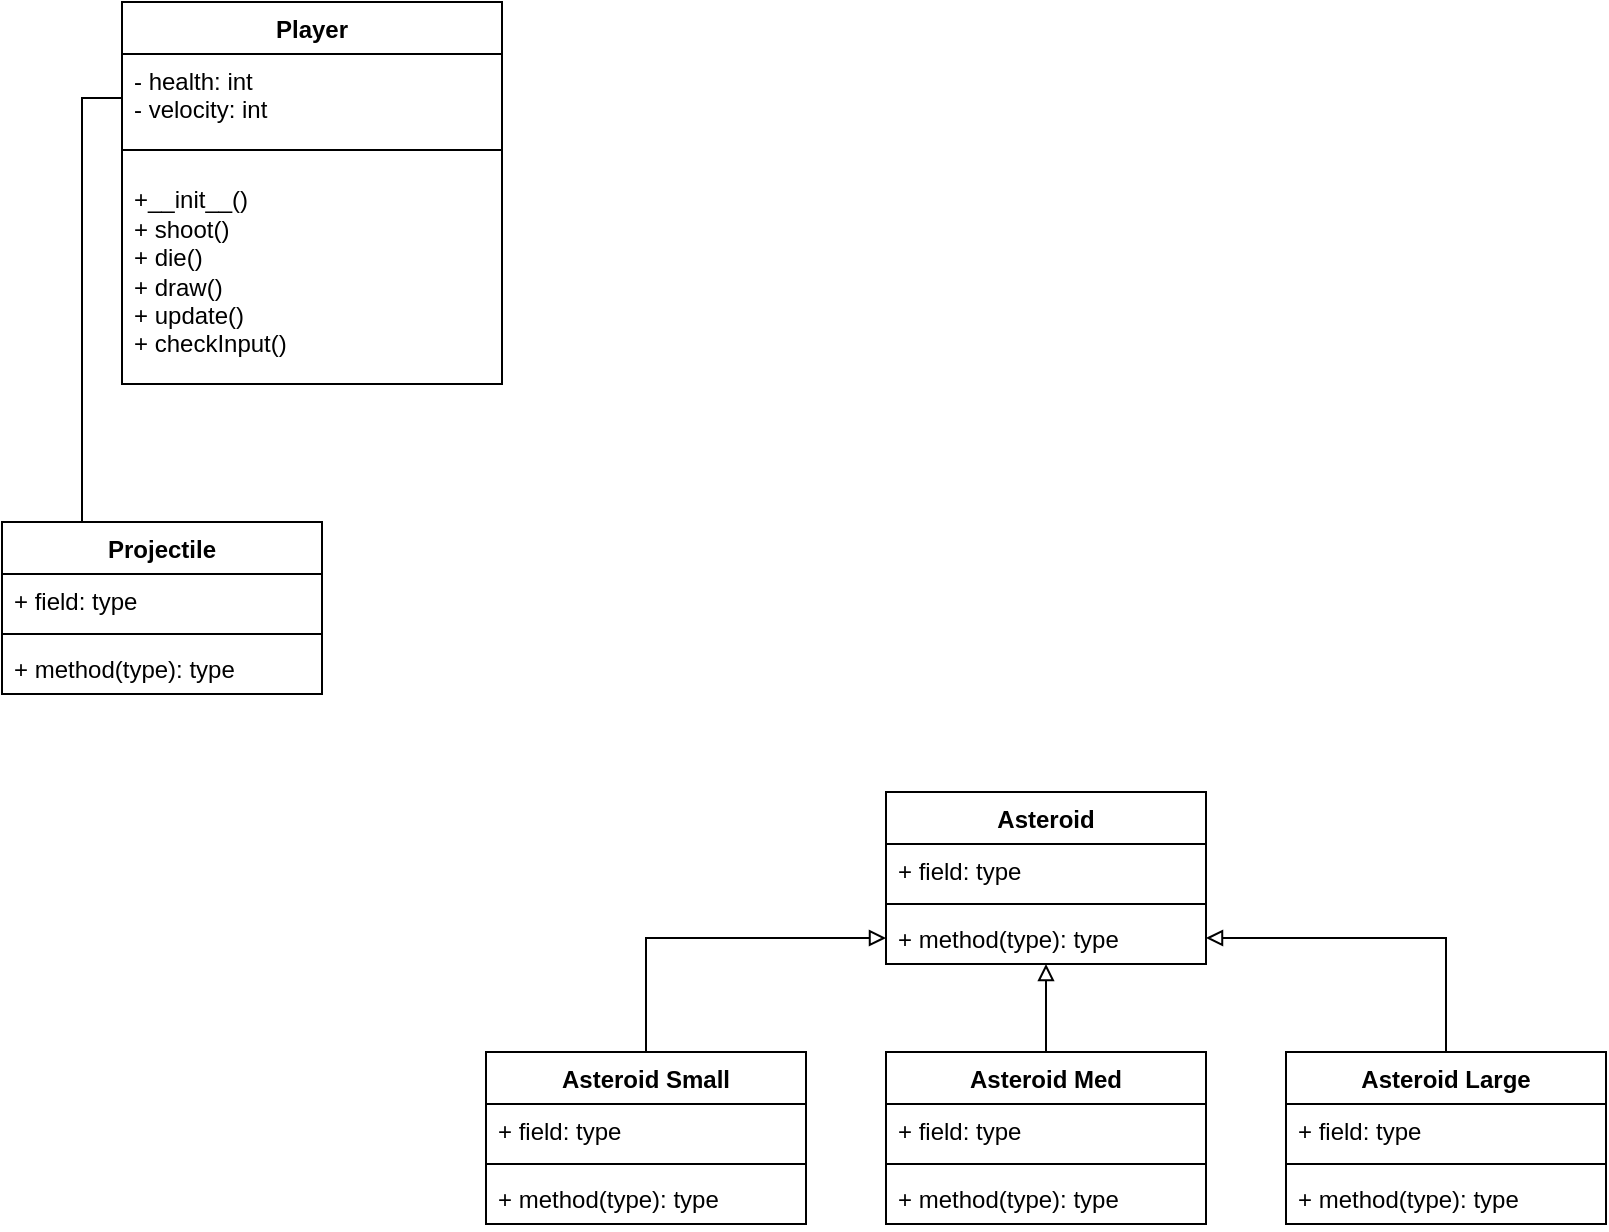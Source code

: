 <mxfile version="20.5.3" type="embed"><diagram name="Page-1" id="uJlZZ8GzOuchY80w957W"><mxGraphModel dx="1088" dy="561" grid="0" gridSize="10" guides="1" tooltips="1" connect="1" arrows="1" fold="1" page="1" pageScale="1" pageWidth="850" pageHeight="1100" math="0" shadow="0"><root><mxCell id="0"/><mxCell id="1" parent="0"/><mxCell id="S6WL_8YAi1D2qai2WmP8-15" value="Asteroid" style="swimlane;fontStyle=1;align=center;verticalAlign=top;childLayout=stackLayout;horizontal=1;startSize=26;horizontalStack=0;resizeParent=1;resizeParentMax=0;resizeLast=0;collapsible=1;marginBottom=0;whiteSpace=wrap;html=1;" parent="1" vertex="1"><mxGeometry x="452" y="405" width="160" height="86" as="geometry"/></mxCell><mxCell id="S6WL_8YAi1D2qai2WmP8-16" value="+ field: type" style="text;strokeColor=none;fillColor=none;align=left;verticalAlign=top;spacingLeft=4;spacingRight=4;overflow=hidden;rotatable=0;points=[[0,0.5],[1,0.5]];portConstraint=eastwest;whiteSpace=wrap;html=1;" parent="S6WL_8YAi1D2qai2WmP8-15" vertex="1"><mxGeometry y="26" width="160" height="26" as="geometry"/></mxCell><mxCell id="S6WL_8YAi1D2qai2WmP8-17" value="" style="line;strokeWidth=1;fillColor=none;align=left;verticalAlign=middle;spacingTop=-1;spacingLeft=3;spacingRight=3;rotatable=0;labelPosition=right;points=[];portConstraint=eastwest;strokeColor=inherit;" parent="S6WL_8YAi1D2qai2WmP8-15" vertex="1"><mxGeometry y="52" width="160" height="8" as="geometry"/></mxCell><mxCell id="S6WL_8YAi1D2qai2WmP8-18" value="+ method(type): type" style="text;strokeColor=none;fillColor=none;align=left;verticalAlign=top;spacingLeft=4;spacingRight=4;overflow=hidden;rotatable=0;points=[[0,0.5],[1,0.5]];portConstraint=eastwest;whiteSpace=wrap;html=1;" parent="S6WL_8YAi1D2qai2WmP8-15" vertex="1"><mxGeometry y="60" width="160" height="26" as="geometry"/></mxCell><mxCell id="S6WL_8YAi1D2qai2WmP8-19" value="Player" style="swimlane;fontStyle=1;align=center;verticalAlign=top;childLayout=stackLayout;horizontal=1;startSize=26;horizontalStack=0;resizeParent=1;resizeParentMax=0;resizeLast=0;collapsible=1;marginBottom=0;whiteSpace=wrap;html=1;" parent="1" vertex="1"><mxGeometry x="70" y="10" width="190" height="191" as="geometry"/></mxCell><mxCell id="S6WL_8YAi1D2qai2WmP8-20" value="&lt;div&gt;- health: int&lt;/div&gt;&lt;div&gt;- velocity: int&lt;/div&gt;" style="text;strokeColor=none;fillColor=none;align=left;verticalAlign=top;spacingLeft=4;spacingRight=4;overflow=hidden;rotatable=0;points=[[0,0.5],[1,0.5]];portConstraint=eastwest;whiteSpace=wrap;html=1;" parent="S6WL_8YAi1D2qai2WmP8-19" vertex="1"><mxGeometry y="26" width="190" height="44" as="geometry"/></mxCell><mxCell id="S6WL_8YAi1D2qai2WmP8-21" value="" style="line;strokeWidth=1;fillColor=none;align=left;verticalAlign=middle;spacingTop=-1;spacingLeft=3;spacingRight=3;rotatable=0;labelPosition=right;points=[];portConstraint=eastwest;strokeColor=inherit;" parent="S6WL_8YAi1D2qai2WmP8-19" vertex="1"><mxGeometry y="70" width="190" height="8" as="geometry"/></mxCell><mxCell id="S6WL_8YAi1D2qai2WmP8-22" value="&lt;div&gt;+__init__()&lt;/div&gt;&lt;div&gt;+ shoot()&lt;br&gt;&lt;/div&gt;&lt;div&gt;+ die()&lt;br&gt;&lt;/div&gt;&lt;div&gt;+ draw()&lt;/div&gt;&lt;div&gt;+ update()&lt;/div&gt;&lt;div&gt;+ checkInput()&lt;/div&gt;" style="text;strokeColor=none;fillColor=none;align=left;verticalAlign=middle;spacingLeft=4;spacingRight=4;overflow=hidden;rotatable=0;points=[[0,0.5],[1,0.5]];portConstraint=eastwest;whiteSpace=wrap;html=1;strokeWidth=1;horizontal=1;" parent="S6WL_8YAi1D2qai2WmP8-19" vertex="1"><mxGeometry y="78" width="190" height="113" as="geometry"/></mxCell><mxCell id="S6WL_8YAi1D2qai2WmP8-23" value="Asteroid Small" style="swimlane;fontStyle=1;align=center;verticalAlign=top;childLayout=stackLayout;horizontal=1;startSize=26;horizontalStack=0;resizeParent=1;resizeParentMax=0;resizeLast=0;collapsible=1;marginBottom=0;whiteSpace=wrap;html=1;" parent="1" vertex="1"><mxGeometry x="252" y="535" width="160" height="86" as="geometry"/></mxCell><mxCell id="S6WL_8YAi1D2qai2WmP8-24" value="+ field: type" style="text;strokeColor=none;fillColor=none;align=left;verticalAlign=top;spacingLeft=4;spacingRight=4;overflow=hidden;rotatable=0;points=[[0,0.5],[1,0.5]];portConstraint=eastwest;whiteSpace=wrap;html=1;" parent="S6WL_8YAi1D2qai2WmP8-23" vertex="1"><mxGeometry y="26" width="160" height="26" as="geometry"/></mxCell><mxCell id="S6WL_8YAi1D2qai2WmP8-25" value="" style="line;strokeWidth=1;fillColor=none;align=left;verticalAlign=middle;spacingTop=-1;spacingLeft=3;spacingRight=3;rotatable=0;labelPosition=right;points=[];portConstraint=eastwest;strokeColor=inherit;" parent="S6WL_8YAi1D2qai2WmP8-23" vertex="1"><mxGeometry y="52" width="160" height="8" as="geometry"/></mxCell><mxCell id="S6WL_8YAi1D2qai2WmP8-26" value="+ method(type): type" style="text;strokeColor=none;fillColor=none;align=left;verticalAlign=top;spacingLeft=4;spacingRight=4;overflow=hidden;rotatable=0;points=[[0,0.5],[1,0.5]];portConstraint=eastwest;whiteSpace=wrap;html=1;" parent="S6WL_8YAi1D2qai2WmP8-23" vertex="1"><mxGeometry y="60" width="160" height="26" as="geometry"/></mxCell><mxCell id="S6WL_8YAi1D2qai2WmP8-27" value="Asteroid Large" style="swimlane;fontStyle=1;align=center;verticalAlign=top;childLayout=stackLayout;horizontal=1;startSize=26;horizontalStack=0;resizeParent=1;resizeParentMax=0;resizeLast=0;collapsible=1;marginBottom=0;whiteSpace=wrap;html=1;" parent="1" vertex="1"><mxGeometry x="652" y="535" width="160" height="86" as="geometry"/></mxCell><mxCell id="S6WL_8YAi1D2qai2WmP8-28" value="+ field: type" style="text;strokeColor=none;fillColor=none;align=left;verticalAlign=top;spacingLeft=4;spacingRight=4;overflow=hidden;rotatable=0;points=[[0,0.5],[1,0.5]];portConstraint=eastwest;whiteSpace=wrap;html=1;" parent="S6WL_8YAi1D2qai2WmP8-27" vertex="1"><mxGeometry y="26" width="160" height="26" as="geometry"/></mxCell><mxCell id="S6WL_8YAi1D2qai2WmP8-29" value="" style="line;strokeWidth=1;fillColor=none;align=left;verticalAlign=middle;spacingTop=-1;spacingLeft=3;spacingRight=3;rotatable=0;labelPosition=right;points=[];portConstraint=eastwest;strokeColor=inherit;" parent="S6WL_8YAi1D2qai2WmP8-27" vertex="1"><mxGeometry y="52" width="160" height="8" as="geometry"/></mxCell><mxCell id="S6WL_8YAi1D2qai2WmP8-30" value="+ method(type): type" style="text;strokeColor=none;fillColor=none;align=left;verticalAlign=top;spacingLeft=4;spacingRight=4;overflow=hidden;rotatable=0;points=[[0,0.5],[1,0.5]];portConstraint=eastwest;whiteSpace=wrap;html=1;" parent="S6WL_8YAi1D2qai2WmP8-27" vertex="1"><mxGeometry y="60" width="160" height="26" as="geometry"/></mxCell><mxCell id="S6WL_8YAi1D2qai2WmP8-44" style="edgeStyle=orthogonalEdgeStyle;rounded=0;orthogonalLoop=1;jettySize=auto;html=1;exitX=0.5;exitY=0;exitDx=0;exitDy=0;entryX=0.5;entryY=1;entryDx=0;entryDy=0;endArrow=block;endFill=0;" parent="1" source="S6WL_8YAi1D2qai2WmP8-31" target="S6WL_8YAi1D2qai2WmP8-15" edge="1"><mxGeometry relative="1" as="geometry"/></mxCell><mxCell id="S6WL_8YAi1D2qai2WmP8-31" value="Asteroid Med" style="swimlane;fontStyle=1;align=center;verticalAlign=top;childLayout=stackLayout;horizontal=1;startSize=26;horizontalStack=0;resizeParent=1;resizeParentMax=0;resizeLast=0;collapsible=1;marginBottom=0;whiteSpace=wrap;html=1;" parent="1" vertex="1"><mxGeometry x="452" y="535" width="160" height="86" as="geometry"/></mxCell><mxCell id="S6WL_8YAi1D2qai2WmP8-32" value="+ field: type" style="text;strokeColor=none;fillColor=none;align=left;verticalAlign=top;spacingLeft=4;spacingRight=4;overflow=hidden;rotatable=0;points=[[0,0.5],[1,0.5]];portConstraint=eastwest;whiteSpace=wrap;html=1;" parent="S6WL_8YAi1D2qai2WmP8-31" vertex="1"><mxGeometry y="26" width="160" height="26" as="geometry"/></mxCell><mxCell id="S6WL_8YAi1D2qai2WmP8-33" value="" style="line;strokeWidth=1;fillColor=none;align=left;verticalAlign=middle;spacingTop=-1;spacingLeft=3;spacingRight=3;rotatable=0;labelPosition=right;points=[];portConstraint=eastwest;strokeColor=inherit;" parent="S6WL_8YAi1D2qai2WmP8-31" vertex="1"><mxGeometry y="52" width="160" height="8" as="geometry"/></mxCell><mxCell id="S6WL_8YAi1D2qai2WmP8-34" value="+ method(type): type" style="text;strokeColor=none;fillColor=none;align=left;verticalAlign=top;spacingLeft=4;spacingRight=4;overflow=hidden;rotatable=0;points=[[0,0.5],[1,0.5]];portConstraint=eastwest;whiteSpace=wrap;html=1;" parent="S6WL_8YAi1D2qai2WmP8-31" vertex="1"><mxGeometry y="60" width="160" height="26" as="geometry"/></mxCell><mxCell id="S6WL_8YAi1D2qai2WmP8-38" style="edgeStyle=orthogonalEdgeStyle;rounded=0;orthogonalLoop=1;jettySize=auto;html=1;entryX=1;entryY=0.5;entryDx=0;entryDy=0;endArrow=block;endFill=0;exitX=0.5;exitY=0;exitDx=0;exitDy=0;" parent="1" source="S6WL_8YAi1D2qai2WmP8-27" target="S6WL_8YAi1D2qai2WmP8-18" edge="1"><mxGeometry relative="1" as="geometry"><mxPoint x="682" y="455" as="sourcePoint"/></mxGeometry></mxCell><mxCell id="S6WL_8YAi1D2qai2WmP8-39" style="edgeStyle=orthogonalEdgeStyle;rounded=0;orthogonalLoop=1;jettySize=auto;html=1;entryX=0;entryY=0.5;entryDx=0;entryDy=0;endArrow=block;endFill=0;exitX=0.5;exitY=0;exitDx=0;exitDy=0;" parent="1" source="S6WL_8YAi1D2qai2WmP8-23" target="S6WL_8YAi1D2qai2WmP8-18" edge="1"><mxGeometry relative="1" as="geometry"><mxPoint x="402" y="455" as="sourcePoint"/></mxGeometry></mxCell><mxCell id="S6WL_8YAi1D2qai2WmP8-40" value="Projectile" style="swimlane;fontStyle=1;align=center;verticalAlign=top;childLayout=stackLayout;horizontal=1;startSize=26;horizontalStack=0;resizeParent=1;resizeParentMax=0;resizeLast=0;collapsible=1;marginBottom=0;whiteSpace=wrap;html=1;" parent="1" vertex="1"><mxGeometry x="10" y="270" width="160" height="86" as="geometry"/></mxCell><mxCell id="S6WL_8YAi1D2qai2WmP8-41" value="+ field: type" style="text;strokeColor=none;fillColor=none;align=left;verticalAlign=top;spacingLeft=4;spacingRight=4;overflow=hidden;rotatable=0;points=[[0,0.5],[1,0.5]];portConstraint=eastwest;whiteSpace=wrap;html=1;" parent="S6WL_8YAi1D2qai2WmP8-40" vertex="1"><mxGeometry y="26" width="160" height="26" as="geometry"/></mxCell><mxCell id="S6WL_8YAi1D2qai2WmP8-42" value="" style="line;strokeWidth=1;fillColor=none;align=left;verticalAlign=middle;spacingTop=-1;spacingLeft=3;spacingRight=3;rotatable=0;labelPosition=right;points=[];portConstraint=eastwest;strokeColor=inherit;" parent="S6WL_8YAi1D2qai2WmP8-40" vertex="1"><mxGeometry y="52" width="160" height="8" as="geometry"/></mxCell><mxCell id="S6WL_8YAi1D2qai2WmP8-43" value="+ method(type): type" style="text;strokeColor=none;fillColor=none;align=left;verticalAlign=top;spacingLeft=4;spacingRight=4;overflow=hidden;rotatable=0;points=[[0,0.5],[1,0.5]];portConstraint=eastwest;whiteSpace=wrap;html=1;" parent="S6WL_8YAi1D2qai2WmP8-40" vertex="1"><mxGeometry y="60" width="160" height="26" as="geometry"/></mxCell><mxCell id="S6WL_8YAi1D2qai2WmP8-49" value="" style="endArrow=none;html=1;edgeStyle=orthogonalEdgeStyle;rounded=0;exitX=0.25;exitY=0;exitDx=0;exitDy=0;entryX=0;entryY=0.5;entryDx=0;entryDy=0;" parent="1" source="S6WL_8YAi1D2qai2WmP8-40" target="S6WL_8YAi1D2qai2WmP8-20" edge="1"><mxGeometry relative="1" as="geometry"><mxPoint x="380" y="190" as="sourcePoint"/><mxPoint x="540" y="190" as="targetPoint"/></mxGeometry></mxCell></root></mxGraphModel></diagram></mxfile>